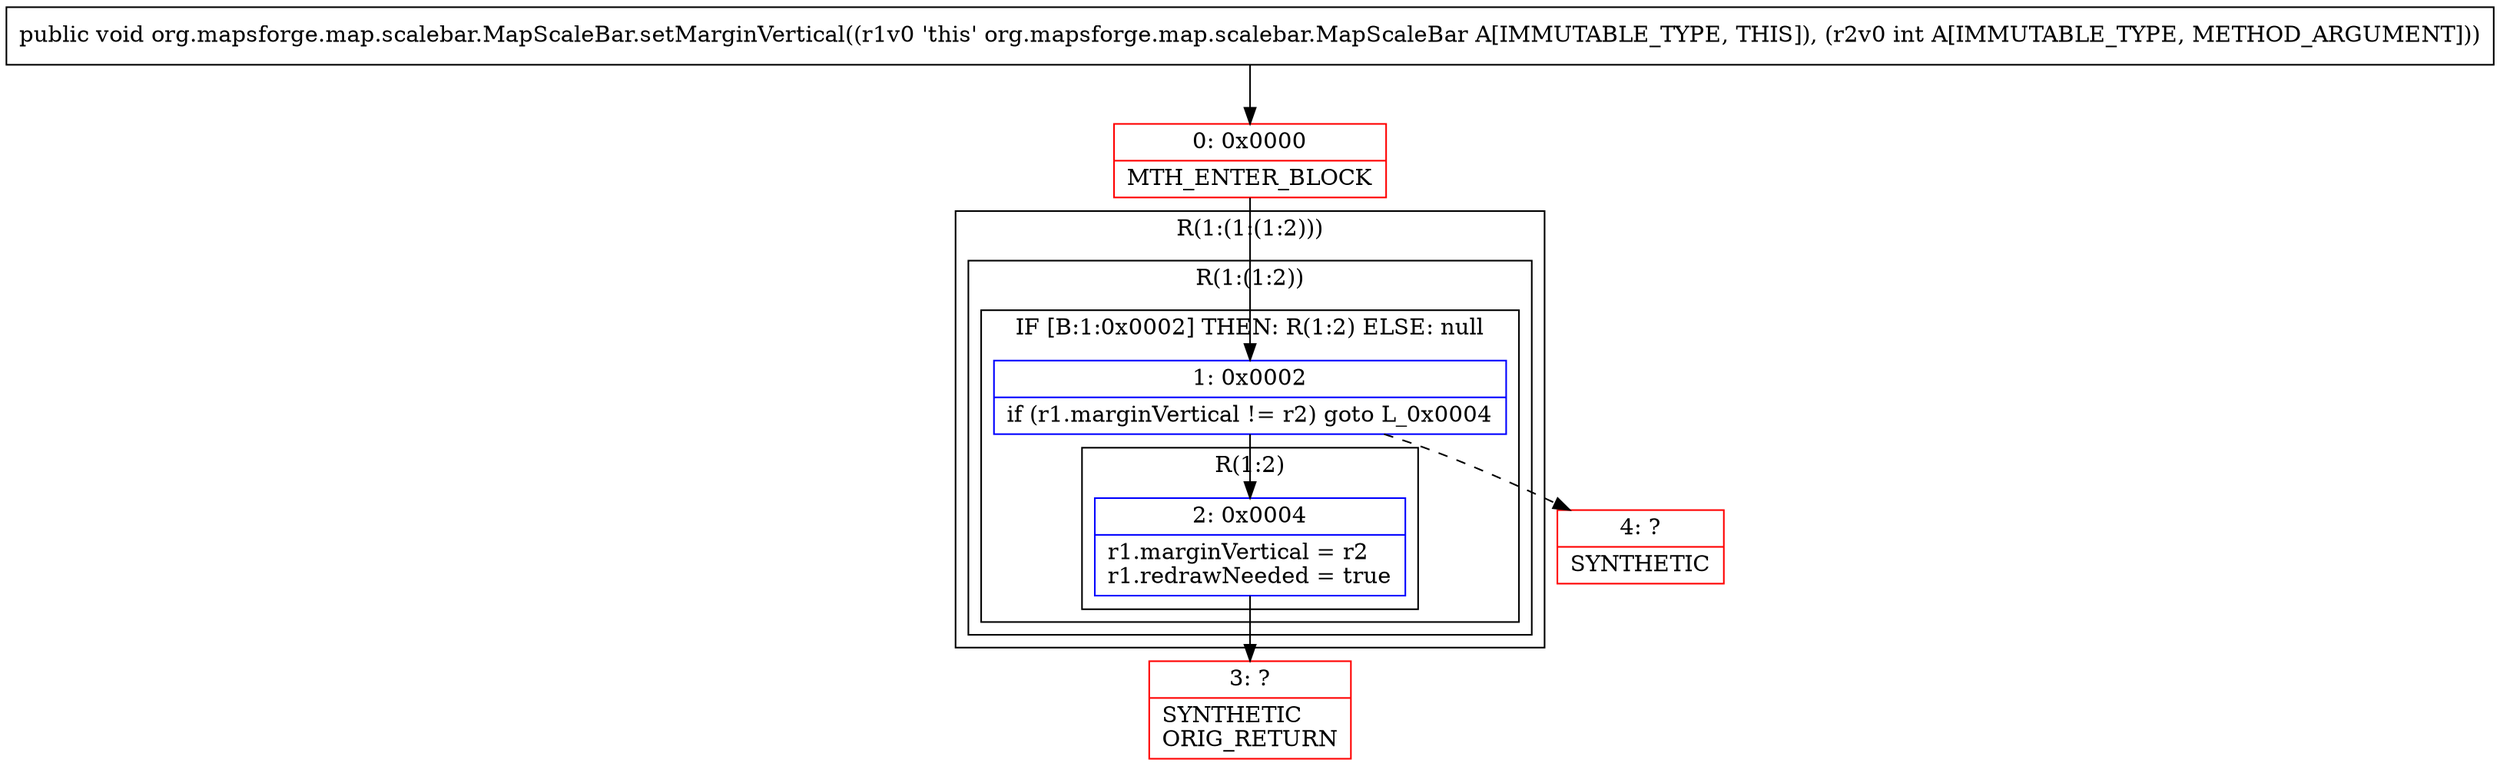 digraph "CFG fororg.mapsforge.map.scalebar.MapScaleBar.setMarginVertical(I)V" {
subgraph cluster_Region_1350908659 {
label = "R(1:(1:(1:2)))";
node [shape=record,color=blue];
subgraph cluster_Region_1737500074 {
label = "R(1:(1:2))";
node [shape=record,color=blue];
subgraph cluster_IfRegion_1147472350 {
label = "IF [B:1:0x0002] THEN: R(1:2) ELSE: null";
node [shape=record,color=blue];
Node_1 [shape=record,label="{1\:\ 0x0002|if (r1.marginVertical != r2) goto L_0x0004\l}"];
subgraph cluster_Region_1024199508 {
label = "R(1:2)";
node [shape=record,color=blue];
Node_2 [shape=record,label="{2\:\ 0x0004|r1.marginVertical = r2\lr1.redrawNeeded = true\l}"];
}
}
}
}
Node_0 [shape=record,color=red,label="{0\:\ 0x0000|MTH_ENTER_BLOCK\l}"];
Node_3 [shape=record,color=red,label="{3\:\ ?|SYNTHETIC\lORIG_RETURN\l}"];
Node_4 [shape=record,color=red,label="{4\:\ ?|SYNTHETIC\l}"];
MethodNode[shape=record,label="{public void org.mapsforge.map.scalebar.MapScaleBar.setMarginVertical((r1v0 'this' org.mapsforge.map.scalebar.MapScaleBar A[IMMUTABLE_TYPE, THIS]), (r2v0 int A[IMMUTABLE_TYPE, METHOD_ARGUMENT])) }"];
MethodNode -> Node_0;
Node_1 -> Node_2;
Node_1 -> Node_4[style=dashed];
Node_2 -> Node_3;
Node_0 -> Node_1;
}

